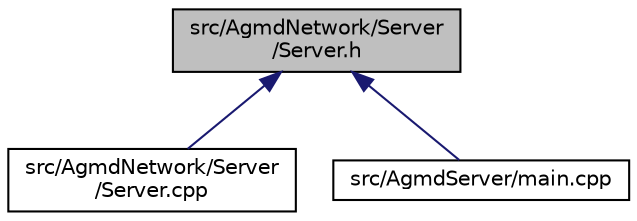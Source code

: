 digraph "src/AgmdNetwork/Server/Server.h"
{
  edge [fontname="Helvetica",fontsize="10",labelfontname="Helvetica",labelfontsize="10"];
  node [fontname="Helvetica",fontsize="10",shape=record];
  Node1 [label="src/AgmdNetwork/Server\l/Server.h",height=0.2,width=0.4,color="black", fillcolor="grey75", style="filled" fontcolor="black"];
  Node1 -> Node2 [dir="back",color="midnightblue",fontsize="10",style="solid"];
  Node2 [label="src/AgmdNetwork/Server\l/Server.cpp",height=0.2,width=0.4,color="black", fillcolor="white", style="filled",URL="$_server_8cpp.html"];
  Node1 -> Node3 [dir="back",color="midnightblue",fontsize="10",style="solid"];
  Node3 [label="src/AgmdServer/main.cpp",height=0.2,width=0.4,color="black", fillcolor="white", style="filled",URL="$_agmd_server_2main_8cpp.html"];
}
